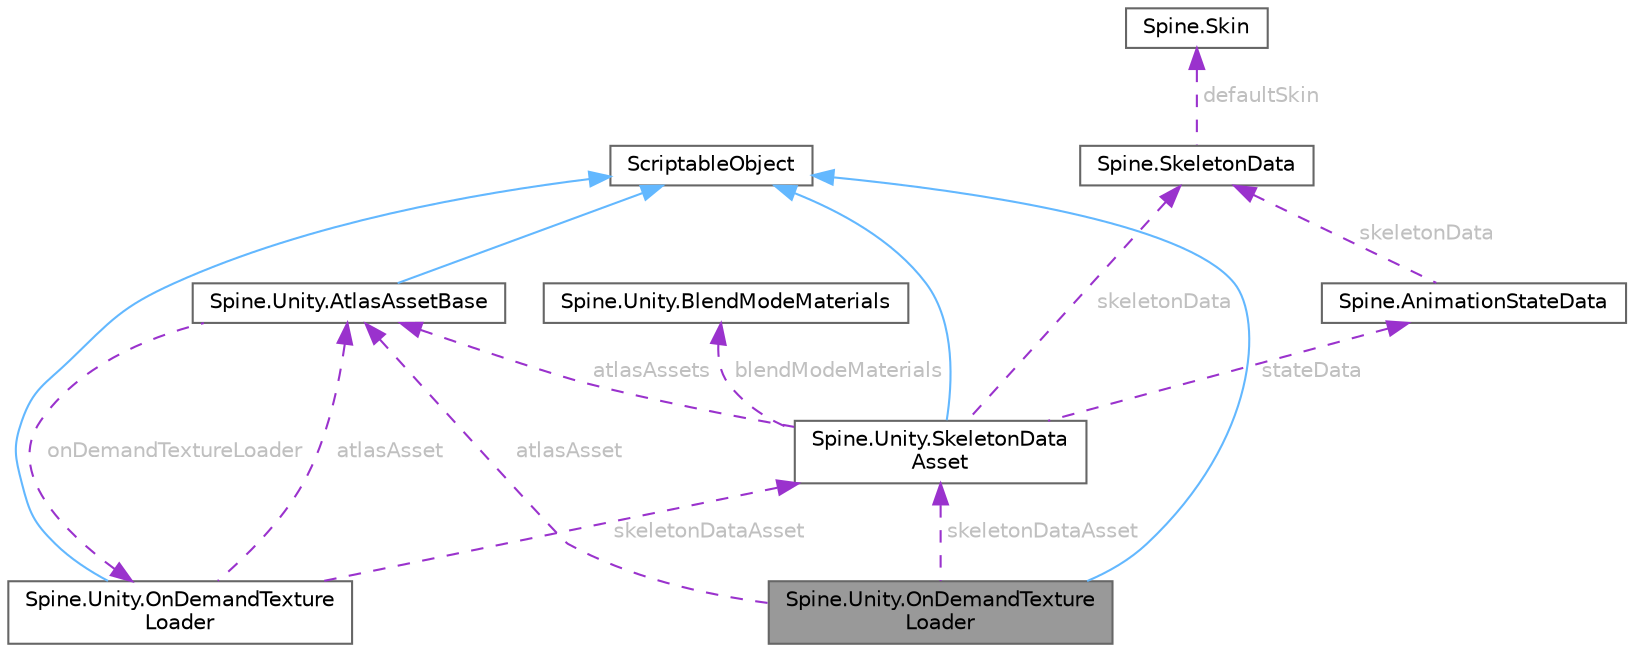 digraph "Spine.Unity.OnDemandTextureLoader"
{
 // LATEX_PDF_SIZE
  bgcolor="transparent";
  edge [fontname=Helvetica,fontsize=10,labelfontname=Helvetica,labelfontsize=10];
  node [fontname=Helvetica,fontsize=10,shape=box,height=0.2,width=0.4];
  Node1 [id="Node000001",label="Spine.Unity.OnDemandTexture\lLoader",height=0.2,width=0.4,color="gray40", fillcolor="grey60", style="filled", fontcolor="black",tooltip=" "];
  Node2 -> Node1 [id="edge16_Node000001_Node000002",dir="back",color="steelblue1",style="solid",tooltip=" "];
  Node2 [id="Node000002",label="ScriptableObject",height=0.2,width=0.4,color="gray40", fillcolor="white", style="filled",tooltip=" "];
  Node3 -> Node1 [id="edge17_Node000001_Node000003",dir="back",color="darkorchid3",style="dashed",tooltip=" ",label=" atlasAsset",fontcolor="grey" ];
  Node3 [id="Node000003",label="Spine.Unity.AtlasAssetBase",height=0.2,width=0.4,color="gray40", fillcolor="white", style="filled",URL="$class_spine_1_1_unity_1_1_atlas_asset_base.html",tooltip=" "];
  Node2 -> Node3 [id="edge18_Node000003_Node000002",dir="back",color="steelblue1",style="solid",tooltip=" "];
  Node4 -> Node3 [id="edge19_Node000003_Node000004",dir="back",color="darkorchid3",style="dashed",tooltip=" ",label=" onDemandTextureLoader",fontcolor="grey" ];
  Node4 [id="Node000004",label="Spine.Unity.OnDemandTexture\lLoader",height=0.2,width=0.4,color="gray40", fillcolor="white", style="filled",URL="$class_spine_1_1_unity_1_1_on_demand_texture_loader.html",tooltip=" "];
  Node2 -> Node4 [id="edge20_Node000004_Node000002",dir="back",color="steelblue1",style="solid",tooltip=" "];
  Node3 -> Node4 [id="edge21_Node000004_Node000003",dir="back",color="darkorchid3",style="dashed",tooltip=" ",label=" atlasAsset",fontcolor="grey" ];
  Node5 -> Node4 [id="edge22_Node000004_Node000005",dir="back",color="darkorchid3",style="dashed",tooltip=" ",label=" skeletonDataAsset",fontcolor="grey" ];
  Node5 [id="Node000005",label="Spine.Unity.SkeletonData\lAsset",height=0.2,width=0.4,color="gray40", fillcolor="white", style="filled",URL="$class_spine_1_1_unity_1_1_skeleton_data_asset.html",tooltip=" "];
  Node2 -> Node5 [id="edge23_Node000005_Node000002",dir="back",color="steelblue1",style="solid",tooltip=" "];
  Node3 -> Node5 [id="edge24_Node000005_Node000003",dir="back",color="darkorchid3",style="dashed",tooltip=" ",label=" atlasAssets",fontcolor="grey" ];
  Node6 -> Node5 [id="edge25_Node000005_Node000006",dir="back",color="darkorchid3",style="dashed",tooltip=" ",label=" blendModeMaterials",fontcolor="grey" ];
  Node6 [id="Node000006",label="Spine.Unity.BlendModeMaterials",height=0.2,width=0.4,color="gray40", fillcolor="white", style="filled",URL="$class_spine_1_1_unity_1_1_blend_mode_materials.html",tooltip=" "];
  Node7 -> Node5 [id="edge26_Node000005_Node000007",dir="back",color="darkorchid3",style="dashed",tooltip=" ",label=" skeletonData",fontcolor="grey" ];
  Node7 [id="Node000007",label="Spine.SkeletonData",height=0.2,width=0.4,color="gray40", fillcolor="white", style="filled",URL="$class_spine_1_1_skeleton_data.html",tooltip="Stores the setup pose and all of the stateless data for a skeleton."];
  Node8 -> Node7 [id="edge27_Node000007_Node000008",dir="back",color="darkorchid3",style="dashed",tooltip=" ",label=" defaultSkin",fontcolor="grey" ];
  Node8 [id="Node000008",label="Spine.Skin",height=0.2,width=0.4,color="gray40", fillcolor="white", style="filled",URL="$class_spine_1_1_skin.html",tooltip="Stores attachments by slot index and attachment name."];
  Node9 -> Node5 [id="edge28_Node000005_Node000009",dir="back",color="darkorchid3",style="dashed",tooltip=" ",label=" stateData",fontcolor="grey" ];
  Node9 [id="Node000009",label="Spine.AnimationStateData",height=0.2,width=0.4,color="gray40", fillcolor="white", style="filled",URL="$class_spine_1_1_animation_state_data.html",tooltip="Stores mix (crossfade) durations to be applied when AnimationState animations are changed."];
  Node7 -> Node9 [id="edge29_Node000009_Node000007",dir="back",color="darkorchid3",style="dashed",tooltip=" ",label=" skeletonData",fontcolor="grey" ];
  Node5 -> Node1 [id="edge30_Node000001_Node000005",dir="back",color="darkorchid3",style="dashed",tooltip=" ",label=" skeletonDataAsset",fontcolor="grey" ];
}
